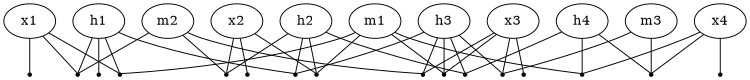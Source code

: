graph {
  size="5,5";

  var7493989779944505345[label="h1", pos="0,0!"];
  var7493989779944505346[label="h2", pos="0,0!"];
  var7493989779944505347[label="h3", pos="0,0!"];
  var7493989779944505348[label="h4", pos="0,0!"];
  var7854277750134145025[label="m1", pos="1,0!"];
  var7854277750134145026[label="m2", pos="2,1!"];
  var7854277750134145027[label="m3", pos="4,0!"];
  var8646911284551352321[label="x1", pos="1,0!"];
  var8646911284551352322[label="x2", pos="1,1!"];
  var8646911284551352323[label="x3", pos="0,0!"];
  var8646911284551352324[label="x4", pos="0,0!"];

  factor0[label="", shape=point];
  var8646911284551352321--factor0;
  factor1[label="", shape=point];
  var7854277750134145025--factor1;
  var8646911284551352321--factor1;
  var7493989779944505345--factor1;
  factor2[label="", shape=point];
  var7854277750134145026--factor2;
  var8646911284551352321--factor2;
  var7493989779944505345--factor2;
  factor3[label="", shape=point];
  var7493989779944505345--factor3;
  factor4[label="", shape=point];
  var8646911284551352322--factor4;
  factor5[label="", shape=point];
  var7854277750134145025--factor5;
  var8646911284551352322--factor5;
  var7493989779944505346--factor5;
  factor6[label="", shape=point];
  var7854277750134145026--factor6;
  var8646911284551352322--factor6;
  var7493989779944505346--factor6;
  factor7[label="", shape=point];
  var8646911284551352323--factor7;
  factor8[label="", shape=point];
  var7854277750134145025--factor8;
  var8646911284551352323--factor8;
  var7493989779944505347--factor8;
  factor9[label="", shape=point];
  var7854277750134145026--factor9;
  var8646911284551352323--factor9;
  var7493989779944505347--factor9;
  factor10[label="", shape=point];
  var7854277750134145027--factor10;
  var8646911284551352323--factor10;
  var7493989779944505347--factor10;
  factor11[label="", shape=point];
  var7493989779944505345--factor11;
  var7493989779944505346--factor11;
  var7493989779944505347--factor11;
  factor12[label="", shape=point];
  var8646911284551352324--factor12;
  factor13[label="", shape=point];
  var7854277750134145025--factor13;
  var8646911284551352324--factor13;
  var7493989779944505348--factor13;
  factor14[label="", shape=point];
  var7854277750134145027--factor14;
  var8646911284551352324--factor14;
  var7493989779944505348--factor14;
  factor15[label="", shape=point];
  var7493989779944505346--factor15;
  var7493989779944505347--factor15;
  var7493989779944505348--factor15;
}
